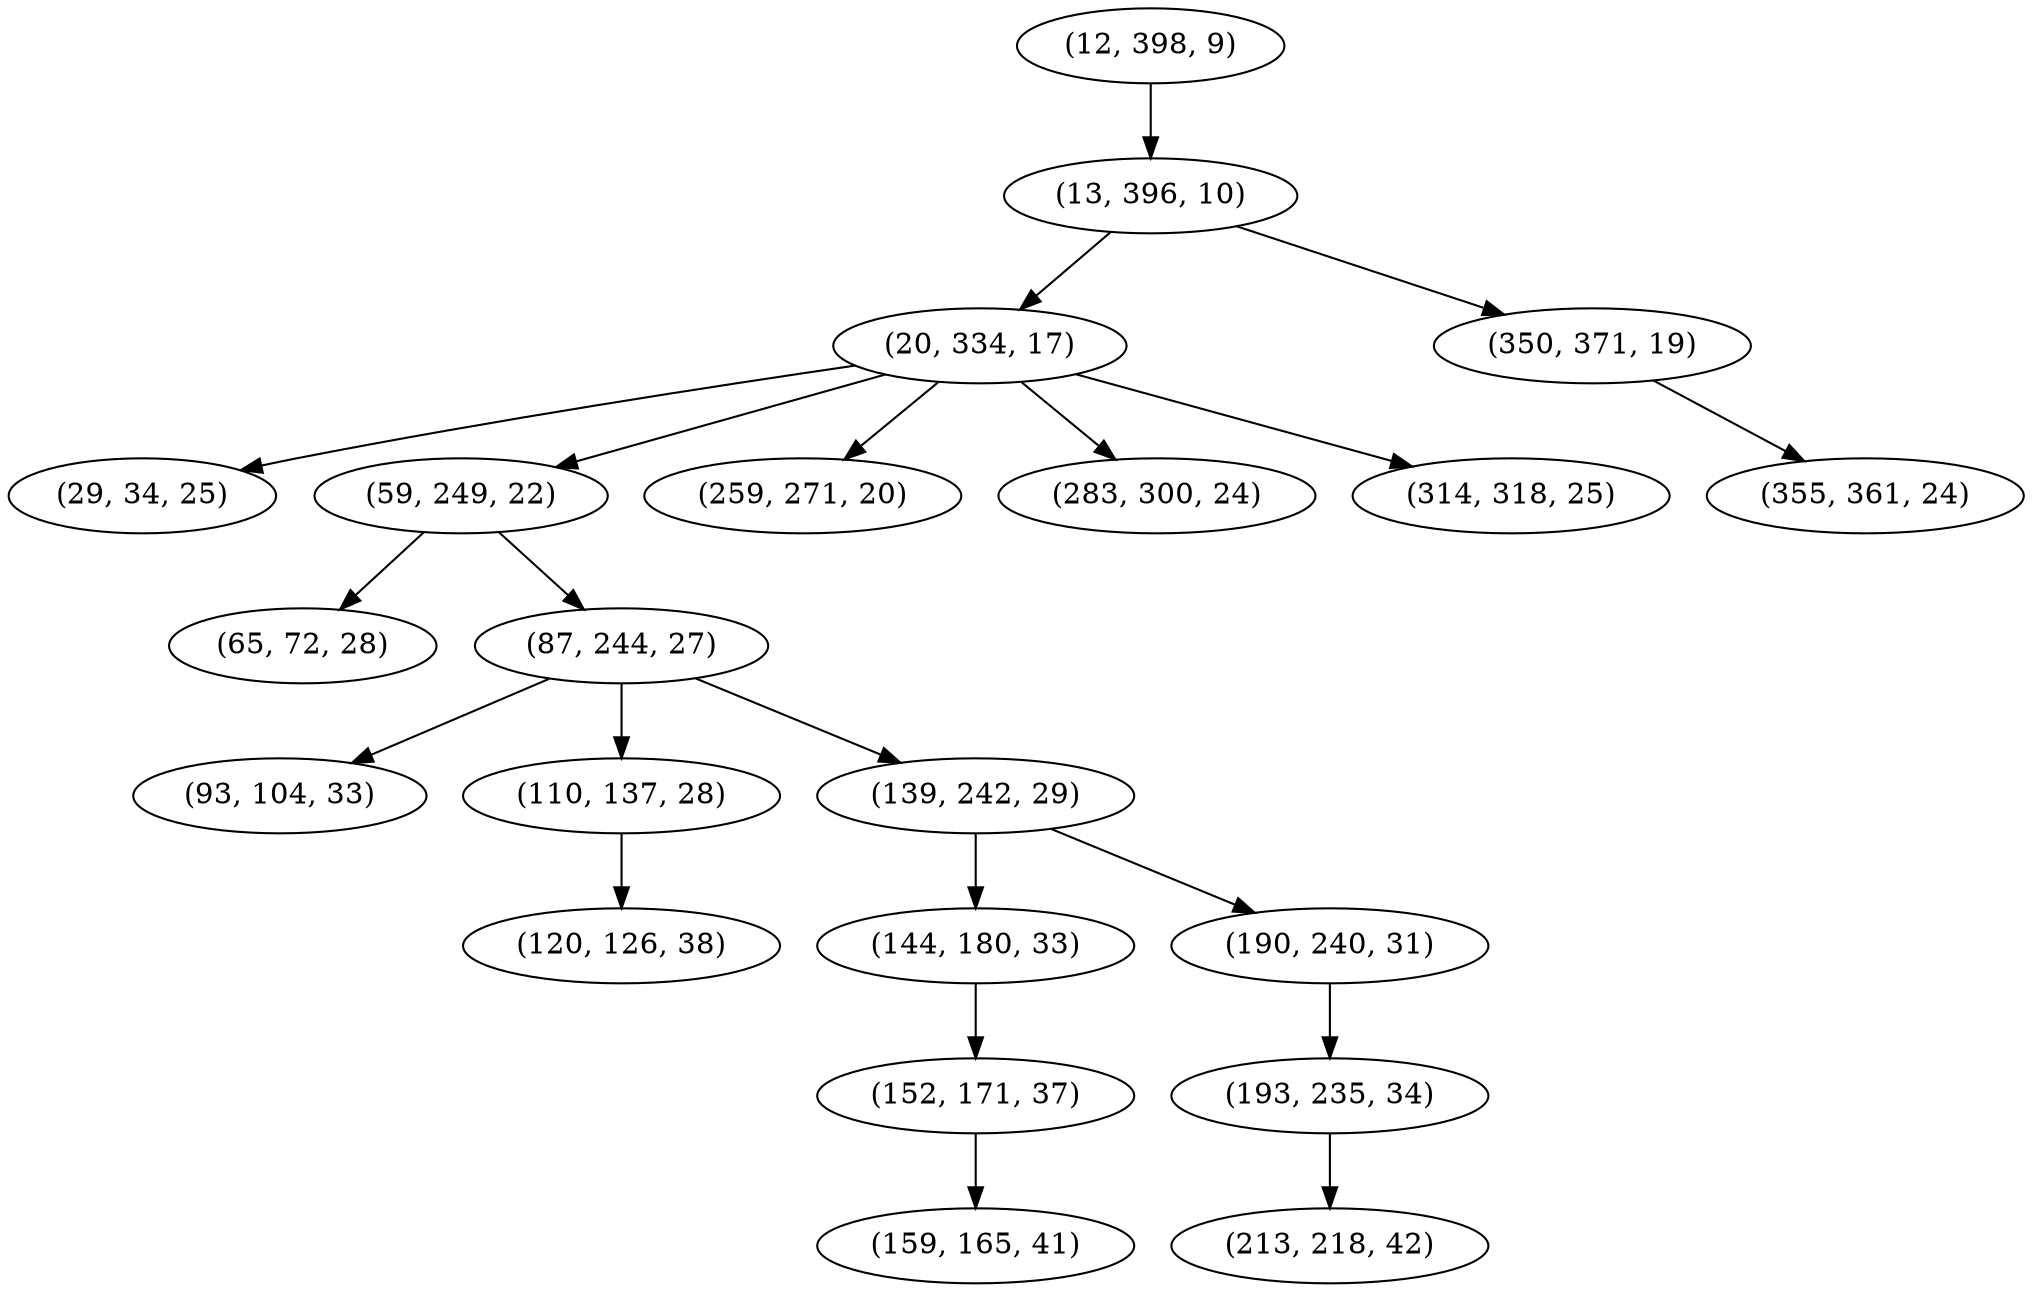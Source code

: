 digraph tree {
    "(12, 398, 9)";
    "(13, 396, 10)";
    "(20, 334, 17)";
    "(29, 34, 25)";
    "(59, 249, 22)";
    "(65, 72, 28)";
    "(87, 244, 27)";
    "(93, 104, 33)";
    "(110, 137, 28)";
    "(120, 126, 38)";
    "(139, 242, 29)";
    "(144, 180, 33)";
    "(152, 171, 37)";
    "(159, 165, 41)";
    "(190, 240, 31)";
    "(193, 235, 34)";
    "(213, 218, 42)";
    "(259, 271, 20)";
    "(283, 300, 24)";
    "(314, 318, 25)";
    "(350, 371, 19)";
    "(355, 361, 24)";
    "(12, 398, 9)" -> "(13, 396, 10)";
    "(13, 396, 10)" -> "(20, 334, 17)";
    "(13, 396, 10)" -> "(350, 371, 19)";
    "(20, 334, 17)" -> "(29, 34, 25)";
    "(20, 334, 17)" -> "(59, 249, 22)";
    "(20, 334, 17)" -> "(259, 271, 20)";
    "(20, 334, 17)" -> "(283, 300, 24)";
    "(20, 334, 17)" -> "(314, 318, 25)";
    "(59, 249, 22)" -> "(65, 72, 28)";
    "(59, 249, 22)" -> "(87, 244, 27)";
    "(87, 244, 27)" -> "(93, 104, 33)";
    "(87, 244, 27)" -> "(110, 137, 28)";
    "(87, 244, 27)" -> "(139, 242, 29)";
    "(110, 137, 28)" -> "(120, 126, 38)";
    "(139, 242, 29)" -> "(144, 180, 33)";
    "(139, 242, 29)" -> "(190, 240, 31)";
    "(144, 180, 33)" -> "(152, 171, 37)";
    "(152, 171, 37)" -> "(159, 165, 41)";
    "(190, 240, 31)" -> "(193, 235, 34)";
    "(193, 235, 34)" -> "(213, 218, 42)";
    "(350, 371, 19)" -> "(355, 361, 24)";
}
